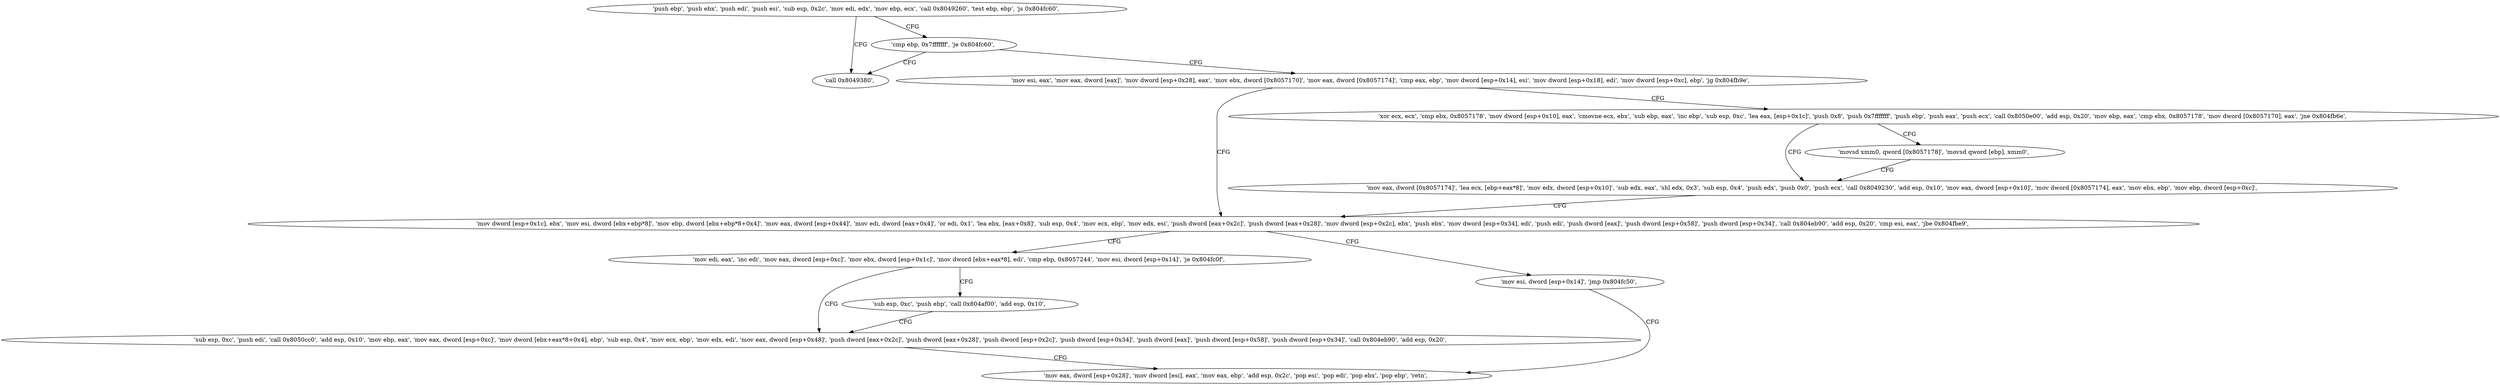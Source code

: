 digraph "func" {
"134544096" [label = "'push ebp', 'push ebx', 'push edi', 'push esi', 'sub esp, 0x2c', 'mov edi, edx', 'mov ebp, ecx', 'call 0x8049260', 'test ebp, ebp', 'js 0x804fc60', " ]
"134544480" [label = "'call 0x8049380', " ]
"134544120" [label = "'cmp ebp, 0x7fffffff', 'je 0x804fc60', " ]
"134544132" [label = "'mov esi, eax', 'mov eax, dword [eax]', 'mov dword [esp+0x28], eax', 'mov ebx, dword [0x8057170]', 'mov eax, dword [0x8057174]', 'cmp eax, ebp', 'mov dword [esp+0x14], esi', 'mov dword [esp+0x18], edi', 'mov dword [esp+0xc], ebp', 'jg 0x804fb9e', " ]
"134544286" [label = "'mov dword [esp+0x1c], ebx', 'mov esi, dword [ebx+ebp*8]', 'mov ebp, dword [ebx+ebp*8+0x4]', 'mov eax, dword [esp+0x44]', 'mov edi, dword [eax+0x4]', 'or edi, 0x1', 'lea ebx, [eax+0x8]', 'sub esp, 0x4', 'mov ecx, ebp', 'mov edx, esi', 'push dword [eax+0x2c]', 'push dword [eax+0x28]', 'mov dword [esp+0x2c], ebx', 'push ebx', 'mov dword [esp+0x34], edi', 'push edi', 'push dword [eax]', 'push dword [esp+0x58]', 'push dword [esp+0x34]', 'call 0x804eb90', 'add esp, 0x20', 'cmp esi, eax', 'jbe 0x804fbe9', " ]
"134544167" [label = "'xor ecx, ecx', 'cmp ebx, 0x8057178', 'mov dword [esp+0x10], eax', 'cmovne ecx, ebx', 'sub ebp, eax', 'inc ebp', 'sub esp, 0xc', 'lea eax, [esp+0x1c]', 'push 0x8', 'push 0x7fffffff', 'push ebp', 'push eax', 'push ecx', 'call 0x8050e00', 'add esp, 0x20', 'mov ebp, eax', 'cmp ebx, 0x8057178', 'mov dword [0x8057170], eax', 'jne 0x804fb6e', " ]
"134544361" [label = "'mov edi, eax', 'inc edi', 'mov eax, dword [esp+0xc]', 'mov ebx, dword [esp+0x1c]', 'mov dword [ebx+eax*8], edi', 'cmp ebp, 0x8057244', 'mov esi, dword [esp+0x14]', 'je 0x804fc0f', " ]
"134544355" [label = "'mov esi, dword [esp+0x14]', 'jmp 0x804fc50', " ]
"134544238" [label = "'mov eax, dword [0x8057174]', 'lea ecx, [ebp+eax*8]', 'mov edx, dword [esp+0x10]', 'sub edx, eax', 'shl edx, 0x3', 'sub esp, 0x4', 'push edx', 'push 0x0', 'push ecx', 'call 0x8049230', 'add esp, 0x10', 'mov eax, dword [esp+0x10]', 'mov dword [0x8057174], eax', 'mov ebx, ebp', 'mov ebp, dword [esp+0xc]', " ]
"134544225" [label = "'movsd xmm0, qword [0x8057178]', 'movsd qword [ebp], xmm0', " ]
"134544399" [label = "'sub esp, 0xc', 'push edi', 'call 0x8050cc0', 'add esp, 0x10', 'mov ebp, eax', 'mov eax, dword [esp+0xc]', 'mov dword [ebx+eax*8+0x4], ebp', 'sub esp, 0x4', 'mov ecx, ebp', 'mov edx, edi', 'mov eax, dword [esp+0x48]', 'push dword [eax+0x2c]', 'push dword [eax+0x28]', 'push dword [esp+0x2c]', 'push dword [esp+0x34]', 'push dword [eax]', 'push dword [esp+0x58]', 'push dword [esp+0x34]', 'call 0x804eb90', 'add esp, 0x20', " ]
"134544387" [label = "'sub esp, 0xc', 'push ebp', 'call 0x804af00', 'add esp, 0x10', " ]
"134544464" [label = "'mov eax, dword [esp+0x28]', 'mov dword [esi], eax', 'mov eax, ebp', 'add esp, 0x2c', 'pop esi', 'pop edi', 'pop ebx', 'pop ebp', 'retn', " ]
"134544096" -> "134544480" [ label = "CFG" ]
"134544096" -> "134544120" [ label = "CFG" ]
"134544120" -> "134544480" [ label = "CFG" ]
"134544120" -> "134544132" [ label = "CFG" ]
"134544132" -> "134544286" [ label = "CFG" ]
"134544132" -> "134544167" [ label = "CFG" ]
"134544286" -> "134544361" [ label = "CFG" ]
"134544286" -> "134544355" [ label = "CFG" ]
"134544167" -> "134544238" [ label = "CFG" ]
"134544167" -> "134544225" [ label = "CFG" ]
"134544361" -> "134544399" [ label = "CFG" ]
"134544361" -> "134544387" [ label = "CFG" ]
"134544355" -> "134544464" [ label = "CFG" ]
"134544238" -> "134544286" [ label = "CFG" ]
"134544225" -> "134544238" [ label = "CFG" ]
"134544399" -> "134544464" [ label = "CFG" ]
"134544387" -> "134544399" [ label = "CFG" ]
}
